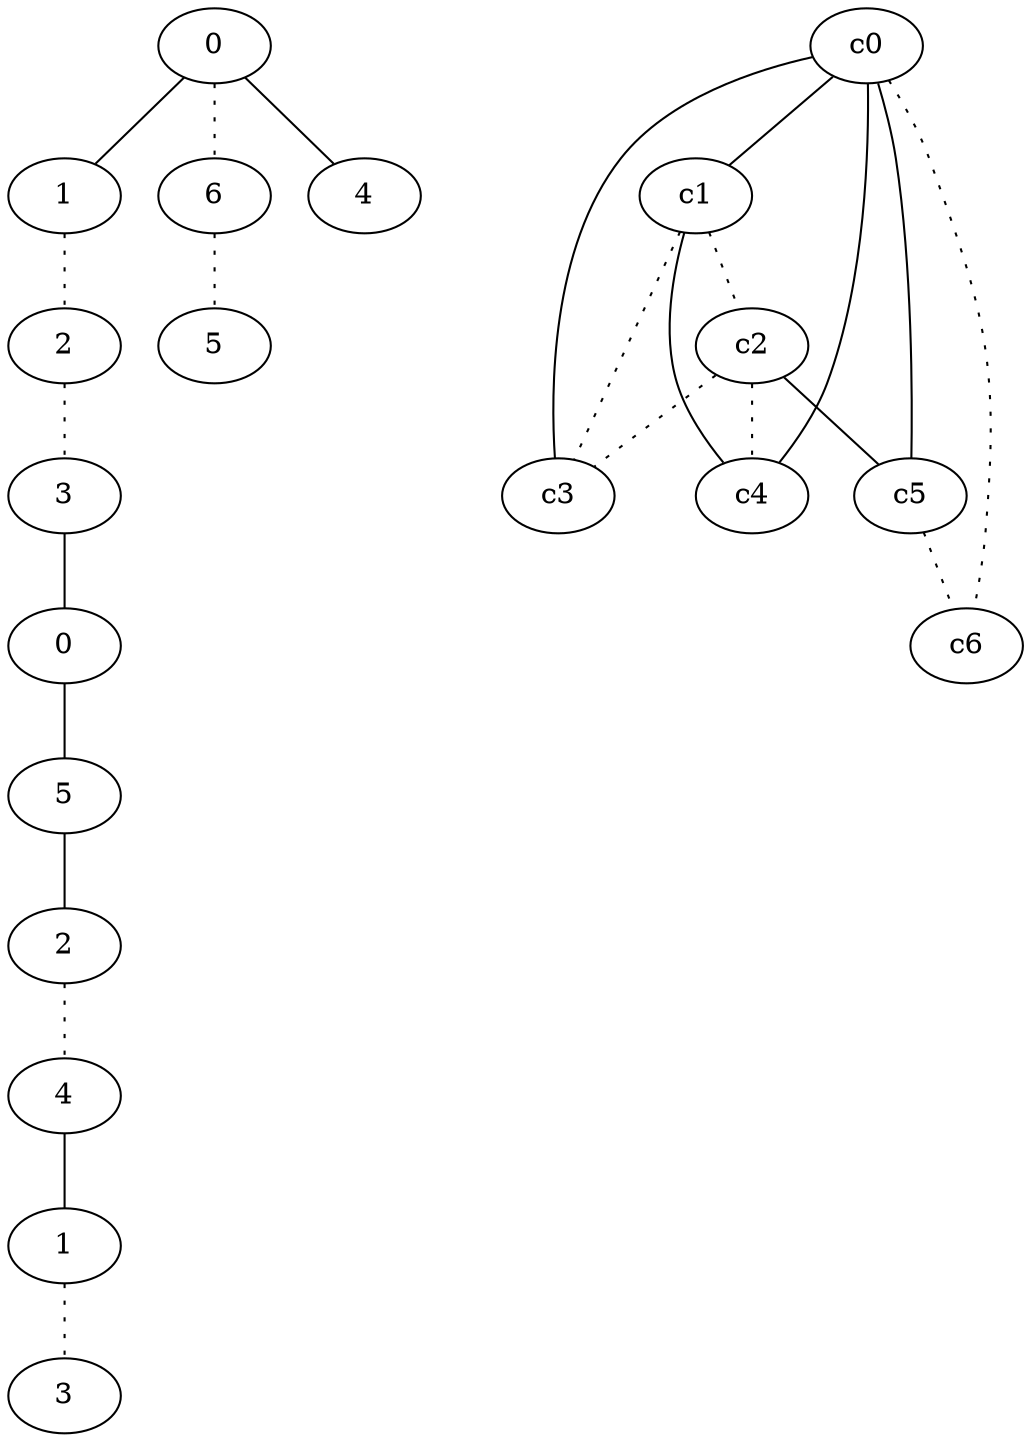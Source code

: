 graph {
a0[label=0];
a1[label=1];
a2[label=2];
a3[label=3];
a4[label=0];
a5[label=5];
a6[label=2];
a7[label=4];
a8[label=1];
a9[label=3];
a10[label=6];
a11[label=5];
a12[label=4];
a0 -- a1;
a0 -- a10 [style=dotted];
a0 -- a12;
a1 -- a2 [style=dotted];
a2 -- a3 [style=dotted];
a3 -- a4;
a4 -- a5;
a5 -- a6;
a6 -- a7 [style=dotted];
a7 -- a8;
a8 -- a9 [style=dotted];
a10 -- a11 [style=dotted];
c0 -- c1;
c0 -- c3;
c0 -- c4;
c0 -- c5;
c0 -- c6 [style=dotted];
c1 -- c2 [style=dotted];
c1 -- c3 [style=dotted];
c1 -- c4;
c2 -- c3 [style=dotted];
c2 -- c4 [style=dotted];
c2 -- c5;
c5 -- c6 [style=dotted];
}
